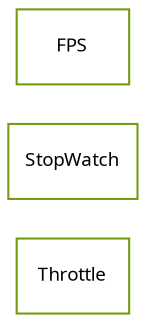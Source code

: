 strict digraph class_diagram {
  rankdir=LR;
  TypeThrottle[
    label="Throttle",
    URL="Throttle.html",
    tooltip="com.sekati.time.Throttle",
    fontname="Verdana",
    fontsize="9"
    color="#729b12"
    shape="record"
  ];
  TypeStopWatch[
    label="StopWatch",
    URL="StopWatch.html",
    tooltip="com.sekati.time.StopWatch",
    fontname="Verdana",
    fontsize="9"
    color="#729b12"
    shape="record"
  ];
  TypeFPS[
    label="FPS",
    URL="FPS.html",
    tooltip="com.sekati.time.FPS",
    fontname="Verdana",
    fontsize="9"
    color="#729b12"
    shape="record"
  ];
}
